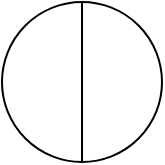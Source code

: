 <mxfile>
    <diagram id="eViQihd_LraIS6PV7HhN" name="Page-1">
        <mxGraphModel dx="1118" dy="534" grid="1" gridSize="10" guides="1" tooltips="1" connect="1" arrows="1" fold="1" page="1" pageScale="1" pageWidth="850" pageHeight="1100" math="0" shadow="0">
            <root>
                <mxCell id="0"/>
                <mxCell id="1" parent="0"/>
                <mxCell id="2" value="" style="shape=lineEllipse;line=vertical;perimeter=ellipsePerimeter;whiteSpace=wrap;html=1;backgroundOutline=1;" vertex="1" parent="1">
                    <mxGeometry x="80" y="40" width="80" height="80" as="geometry"/>
                </mxCell>
            </root>
        </mxGraphModel>
    </diagram>
</mxfile>